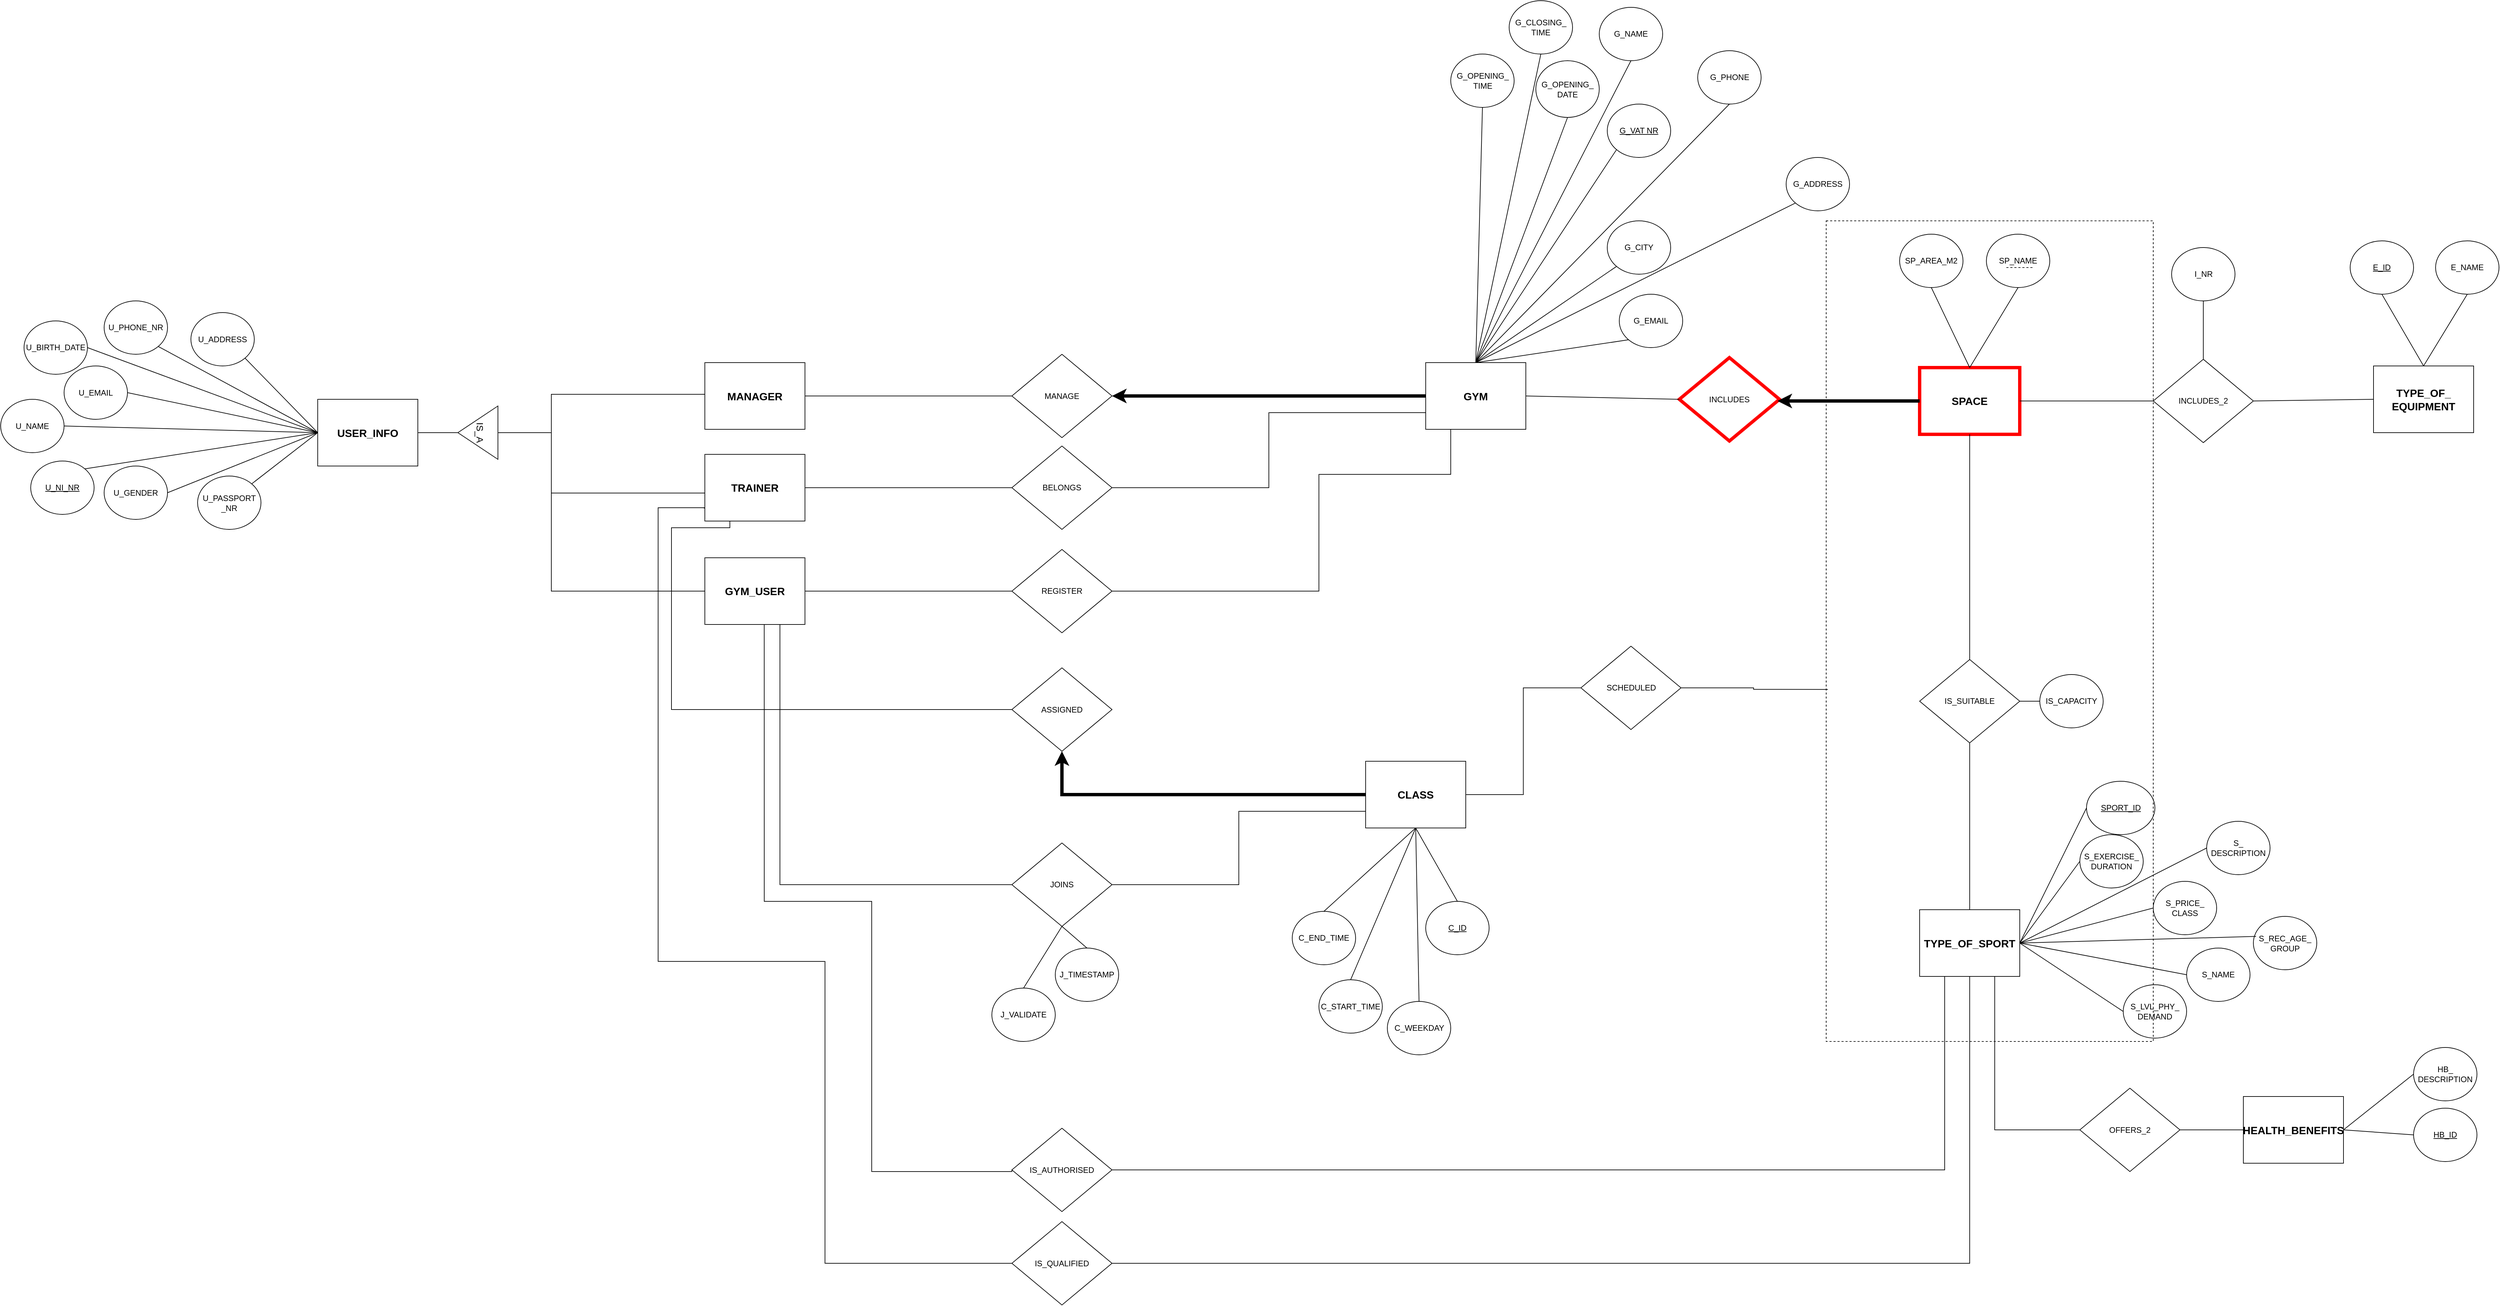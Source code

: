 <mxfile version="15.7.0" type="github"><diagram id="hdg2vdtkORWnQn_9mXNy" name="Page-1"><mxGraphModel dx="3903" dy="1931" grid="1" gridSize="10" guides="1" tooltips="1" connect="1" arrows="1" fold="1" page="1" pageScale="1" pageWidth="827" pageHeight="1169" math="0" shadow="0"><root><mxCell id="0"/><mxCell id="1" parent="0"/><mxCell id="4TRkInArZm3En_-aM4AT-1" value="GYM" style="rounded=0;whiteSpace=wrap;html=1;hachureGap=4;pointerEvents=0;fontSize=16;fontStyle=1" parent="1" vertex="1"><mxGeometry x="460" y="142.5" width="150" height="100" as="geometry"/></mxCell><mxCell id="4TRkInArZm3En_-aM4AT-2" value="MANAGE" style="rhombus;whiteSpace=wrap;html=1;hachureGap=4;pointerEvents=0;" parent="1" vertex="1"><mxGeometry x="-160" y="130" width="150" height="125" as="geometry"/></mxCell><mxCell id="4TRkInArZm3En_-aM4AT-5" value="MANAGER" style="rounded=0;whiteSpace=wrap;html=1;hachureGap=4;pointerEvents=0;direction=south;fontSize=16;fontStyle=1" parent="1" vertex="1"><mxGeometry x="-620" y="142.5" width="150" height="100" as="geometry"/></mxCell><mxCell id="4TRkInArZm3En_-aM4AT-6" value="&lt;u&gt;U_NI_NR&lt;/u&gt;" style="ellipse;whiteSpace=wrap;html=1;hachureGap=4;pointerEvents=0;autosize=0;" parent="1" vertex="1"><mxGeometry x="-1630" y="290" width="95" height="80" as="geometry"/></mxCell><mxCell id="4TRkInArZm3En_-aM4AT-10" value="U_PASSPORT&lt;br&gt;_NR" style="ellipse;whiteSpace=wrap;html=1;hachureGap=4;pointerEvents=0;autosize=0;" parent="1" vertex="1"><mxGeometry x="-1380" y="312.5" width="95" height="80" as="geometry"/></mxCell><mxCell id="4TRkInArZm3En_-aM4AT-11" value="U_EMAIL" style="ellipse;whiteSpace=wrap;html=1;hachureGap=4;pointerEvents=0;autosize=0;" parent="1" vertex="1"><mxGeometry x="-1580" y="147.5" width="95" height="80" as="geometry"/></mxCell><mxCell id="4TRkInArZm3En_-aM4AT-13" value="U_NAME" style="ellipse;whiteSpace=wrap;html=1;hachureGap=4;pointerEvents=0;autosize=0;" parent="1" vertex="1"><mxGeometry x="-1675" y="197.5" width="95" height="80" as="geometry"/></mxCell><mxCell id="4TRkInArZm3En_-aM4AT-17" value="U_GENDER" style="ellipse;whiteSpace=wrap;html=1;hachureGap=4;pointerEvents=0;autosize=0;" parent="1" vertex="1"><mxGeometry x="-1520" y="297.5" width="95" height="80" as="geometry"/></mxCell><mxCell id="4TRkInArZm3En_-aM4AT-19" value="U_ADDRESS" style="ellipse;whiteSpace=wrap;html=1;hachureGap=4;pointerEvents=0;autosize=0;" parent="1" vertex="1"><mxGeometry x="-1390" y="67.5" width="95" height="80" as="geometry"/></mxCell><mxCell id="4TRkInArZm3En_-aM4AT-23" value="U_PHONE_NR" style="ellipse;whiteSpace=wrap;html=1;hachureGap=4;pointerEvents=0;autosize=0;" parent="1" vertex="1"><mxGeometry x="-1520" y="50" width="95" height="80" as="geometry"/></mxCell><mxCell id="4TRkInArZm3En_-aM4AT-26" value="G_ADDRESS" style="ellipse;whiteSpace=wrap;html=1;hachureGap=4;pointerEvents=0;" parent="1" vertex="1"><mxGeometry x="1000" y="-165" width="95" height="80" as="geometry"/></mxCell><mxCell id="4TRkInArZm3En_-aM4AT-29" value="&lt;u&gt;G_VAT NR&lt;/u&gt;" style="ellipse;whiteSpace=wrap;html=1;hachureGap=4;pointerEvents=0;" parent="1" vertex="1"><mxGeometry x="732" y="-245" width="95" height="80" as="geometry"/></mxCell><mxCell id="4TRkInArZm3En_-aM4AT-30" value="G_NAME" style="ellipse;whiteSpace=wrap;html=1;hachureGap=4;pointerEvents=0;" parent="1" vertex="1"><mxGeometry x="720" y="-390" width="95" height="80" as="geometry"/></mxCell><mxCell id="4TRkInArZm3En_-aM4AT-31" value="G_OPENING_&lt;br&gt;DATE" style="ellipse;whiteSpace=wrap;html=1;hachureGap=4;pointerEvents=0;" parent="1" vertex="1"><mxGeometry x="625" y="-310" width="95" height="85" as="geometry"/></mxCell><mxCell id="4TRkInArZm3En_-aM4AT-32" value="G_PHONE" style="ellipse;whiteSpace=wrap;html=1;hachureGap=4;pointerEvents=0;" parent="1" vertex="1"><mxGeometry x="867.5" y="-325" width="95" height="80" as="geometry"/></mxCell><mxCell id="4TRkInArZm3En_-aM4AT-33" value="G_EMAIL" style="ellipse;whiteSpace=wrap;html=1;hachureGap=4;pointerEvents=0;" parent="1" vertex="1"><mxGeometry x="750" y="40" width="95" height="80" as="geometry"/></mxCell><mxCell id="4TRkInArZm3En_-aM4AT-34" value="G_OPENING_&lt;br&gt;TIME" style="ellipse;whiteSpace=wrap;html=1;hachureGap=4;pointerEvents=0;" parent="1" vertex="1"><mxGeometry x="497.5" y="-320" width="95" height="80" as="geometry"/></mxCell><mxCell id="4TRkInArZm3En_-aM4AT-42" value="TYPE_OF_SPORT" style="rounded=0;whiteSpace=wrap;html=1;hachureGap=4;pointerEvents=0;fontSize=16;fontStyle=1" parent="1" vertex="1"><mxGeometry x="1200" y="962.5" width="150" height="100" as="geometry"/></mxCell><mxCell id="4TRkInArZm3En_-aM4AT-43" value="S_NAME" style="ellipse;whiteSpace=wrap;html=1;hachureGap=4;pointerEvents=0;" parent="1" vertex="1"><mxGeometry x="1600" y="1020" width="95" height="80" as="geometry"/></mxCell><mxCell id="4TRkInArZm3En_-aM4AT-44" value="S_&lt;br&gt;DESCRIPTION" style="ellipse;whiteSpace=wrap;html=1;hachureGap=4;pointerEvents=0;" parent="1" vertex="1"><mxGeometry x="1630" y="830" width="95" height="80" as="geometry"/></mxCell><mxCell id="4TRkInArZm3En_-aM4AT-46" value="S_REC_AGE_ GROUP" style="ellipse;whiteSpace=wrap;html=1;hachureGap=4;pointerEvents=0;" parent="1" vertex="1"><mxGeometry x="1700" y="972.5" width="95" height="80" as="geometry"/></mxCell><mxCell id="4TRkInArZm3En_-aM4AT-47" value="S_EXERCISE_ DURATION" style="ellipse;whiteSpace=wrap;html=1;hachureGap=4;pointerEvents=0;" parent="1" vertex="1"><mxGeometry x="1440" y="850" width="95" height="80" as="geometry"/></mxCell><mxCell id="4TRkInArZm3En_-aM4AT-48" value="S_LVL_PHY_&lt;br&gt;DEMAND" style="ellipse;whiteSpace=wrap;html=1;hachureGap=4;pointerEvents=0;" parent="1" vertex="1"><mxGeometry x="1505" y="1075" width="95" height="80" as="geometry"/></mxCell><mxCell id="TNOlmFblQoI8VBXt5ZoZ-1" value="G_CITY" style="ellipse;whiteSpace=wrap;html=1;" parent="1" vertex="1"><mxGeometry x="732" y="-70" width="95" height="80" as="geometry"/></mxCell><mxCell id="TNOlmFblQoI8VBXt5ZoZ-7" value="SPACE" style="rounded=0;whiteSpace=wrap;html=1;strokeWidth=5;strokeColor=#FF0000;fontSize=16;fontStyle=1" parent="1" vertex="1"><mxGeometry x="1200" y="150" width="150" height="100" as="geometry"/></mxCell><mxCell id="TNOlmFblQoI8VBXt5ZoZ-13" value="INCLUDES" style="rhombus;whiteSpace=wrap;html=1;strokeWidth=5;strokeColor=#FF0000;" parent="1" vertex="1"><mxGeometry x="840" y="135" width="150" height="125" as="geometry"/></mxCell><mxCell id="TNOlmFblQoI8VBXt5ZoZ-56" value="TYPE_OF_&lt;br&gt;EQUIPMENT" style="rounded=0;whiteSpace=wrap;html=1;fontSize=16;fontStyle=1" parent="1" vertex="1"><mxGeometry x="1880" y="147.5" width="150" height="100" as="geometry"/></mxCell><mxCell id="TNOlmFblQoI8VBXt5ZoZ-57" value="INCLUDES_2" style="rhombus;whiteSpace=wrap;html=1;" parent="1" vertex="1"><mxGeometry x="1550" y="137.5" width="150" height="125" as="geometry"/></mxCell><mxCell id="TNOlmFblQoI8VBXt5ZoZ-59" value="" style="endArrow=none;html=1;fillColor=#000000;exitX=1;exitY=0.5;exitDx=0;exitDy=0;entryX=0;entryY=0.5;entryDx=0;entryDy=0;" parent="1" source="TNOlmFblQoI8VBXt5ZoZ-57" target="TNOlmFblQoI8VBXt5ZoZ-56" edge="1"><mxGeometry width="50" height="50" relative="1" as="geometry"><mxPoint x="840" y="510" as="sourcePoint"/><mxPoint x="890" y="460" as="targetPoint"/></mxGeometry></mxCell><mxCell id="TNOlmFblQoI8VBXt5ZoZ-60" value="E_NAME" style="ellipse;whiteSpace=wrap;html=1;" parent="1" vertex="1"><mxGeometry x="1973" y="-40" width="95" height="80" as="geometry"/></mxCell><mxCell id="TNOlmFblQoI8VBXt5ZoZ-61" value="I_NR" style="ellipse;whiteSpace=wrap;html=1;" parent="1" vertex="1"><mxGeometry x="1577.5" y="-30" width="95" height="80" as="geometry"/></mxCell><mxCell id="TNOlmFblQoI8VBXt5ZoZ-64" value="" style="endArrow=none;html=1;fillColor=#000000;exitX=0.5;exitY=0;exitDx=0;exitDy=0;entryX=0.5;entryY=1;entryDx=0;entryDy=0;" parent="1" source="TNOlmFblQoI8VBXt5ZoZ-56" target="TNOlmFblQoI8VBXt5ZoZ-60" edge="1"><mxGeometry width="50" height="50" relative="1" as="geometry"><mxPoint x="930" y="510" as="sourcePoint"/><mxPoint x="2090" y="180" as="targetPoint"/></mxGeometry></mxCell><mxCell id="TNOlmFblQoI8VBXt5ZoZ-65" value="" style="endArrow=none;html=1;fillColor=#000000;" parent="1" source="TNOlmFblQoI8VBXt5ZoZ-57" target="TNOlmFblQoI8VBXt5ZoZ-61" edge="1"><mxGeometry width="50" height="50" relative="1" as="geometry"><mxPoint x="930" y="510" as="sourcePoint"/><mxPoint x="980" y="460" as="targetPoint"/></mxGeometry></mxCell><mxCell id="zpkmHXnzWcy7r22Rmnru-5" value="SP_AREA_M2" style="ellipse;whiteSpace=wrap;html=1;" parent="1" vertex="1"><mxGeometry x="1170" y="-50" width="95" height="80" as="geometry"/></mxCell><mxCell id="zpkmHXnzWcy7r22Rmnru-8" value="&lt;u&gt;E_ID&lt;/u&gt;" style="ellipse;whiteSpace=wrap;html=1;" parent="1" vertex="1"><mxGeometry x="1845" y="-40" width="95" height="80" as="geometry"/></mxCell><mxCell id="eBdyAH_MPgxRvwM_sHwe-4" value="" style="edgeStyle=segmentEdgeStyle;endArrow=classic;html=1;rounded=0;entryX=1;entryY=0.5;entryDx=0;entryDy=0;exitX=0;exitY=0.5;exitDx=0;exitDy=0;strokeColor=#000000;strokeWidth=5;startArrow=none;" parent="1" source="4TRkInArZm3En_-aM4AT-1" target="4TRkInArZm3En_-aM4AT-2" edge="1"><mxGeometry width="50" height="50" relative="1" as="geometry"><mxPoint x="550" y="219.41" as="sourcePoint"/><mxPoint x="440" y="219.41" as="targetPoint"/><Array as="points"/></mxGeometry></mxCell><mxCell id="eBdyAH_MPgxRvwM_sHwe-5" value="&lt;u&gt;SPORT_ID&lt;/u&gt;" style="ellipse;whiteSpace=wrap;html=1;hachureGap=4;pointerEvents=0;" parent="1" vertex="1"><mxGeometry x="1450" y="770" width="102.5" height="80" as="geometry"/></mxCell><mxCell id="ZJh7k_RnWvVlNWQJP8Ni-7" value="IS_CAPACITY" style="ellipse;whiteSpace=wrap;html=1;hachureGap=4;pointerEvents=0;" parent="1" vertex="1"><mxGeometry x="1380" y="610" width="95" height="80" as="geometry"/></mxCell><mxCell id="ZJh7k_RnWvVlNWQJP8Ni-8" value="" style="endArrow=none;html=1;fillColor=#000000;exitX=1;exitY=0.5;exitDx=0;exitDy=0;entryX=0;entryY=0.5;entryDx=0;entryDy=0;" parent="1" source="TNOlmFblQoI8VBXt5ZoZ-30" target="ZJh7k_RnWvVlNWQJP8Ni-7" edge="1"><mxGeometry width="50" height="50" relative="1" as="geometry"><mxPoint x="1130" y="440" as="sourcePoint"/><mxPoint x="1130" y="260" as="targetPoint"/></mxGeometry></mxCell><mxCell id="TNOlmFblQoI8VBXt5ZoZ-30" value="IS_SUITABLE" style="rhombus;whiteSpace=wrap;html=1;" parent="1" vertex="1"><mxGeometry x="1200" y="587.5" width="150" height="125" as="geometry"/></mxCell><mxCell id="ZJh7k_RnWvVlNWQJP8Ni-15" value="U_BIRTH_DATE" style="ellipse;whiteSpace=wrap;html=1;hachureGap=4;pointerEvents=0;autosize=0;" parent="1" vertex="1"><mxGeometry x="-1640" y="80" width="95" height="80" as="geometry"/></mxCell><mxCell id="ZJh7k_RnWvVlNWQJP8Ni-18" value="" style="endArrow=none;html=1;sourcePerimeterSpacing=8;targetPerimeterSpacing=8;entryX=1;entryY=0;entryDx=0;entryDy=0;exitX=0.5;exitY=1;exitDx=0;exitDy=0;" parent="1" source="J_9MN064SPP7KZqGjW3G-2" target="4TRkInArZm3En_-aM4AT-10" edge="1"><mxGeometry width="50" height="50" relative="1" as="geometry"><mxPoint x="220" y="607.5" as="sourcePoint"/><mxPoint x="-15" y="390" as="targetPoint"/></mxGeometry></mxCell><mxCell id="ZJh7k_RnWvVlNWQJP8Ni-19" value="" style="endArrow=none;html=1;sourcePerimeterSpacing=8;targetPerimeterSpacing=8;entryX=1;entryY=1;entryDx=0;entryDy=0;exitX=0.5;exitY=1;exitDx=0;exitDy=0;" parent="1" source="J_9MN064SPP7KZqGjW3G-2" target="4TRkInArZm3En_-aM4AT-23" edge="1"><mxGeometry width="50" height="50" relative="1" as="geometry"><mxPoint x="-65.531" y="332" as="sourcePoint"/><mxPoint x="-22.5" y="230" as="targetPoint"/></mxGeometry></mxCell><mxCell id="ZJh7k_RnWvVlNWQJP8Ni-20" value="" style="endArrow=none;html=1;sourcePerimeterSpacing=8;targetPerimeterSpacing=8;entryX=1;entryY=0.5;entryDx=0;entryDy=0;exitX=0.5;exitY=1;exitDx=0;exitDy=0;" parent="1" source="J_9MN064SPP7KZqGjW3G-2" target="ZJh7k_RnWvVlNWQJP8Ni-15" edge="1"><mxGeometry width="50" height="50" relative="1" as="geometry"><mxPoint x="-55.531" y="342" as="sourcePoint"/><mxPoint x="-12.5" y="240" as="targetPoint"/></mxGeometry></mxCell><mxCell id="ZJh7k_RnWvVlNWQJP8Ni-21" value="" style="endArrow=none;html=1;sourcePerimeterSpacing=8;targetPerimeterSpacing=8;entryX=1;entryY=0.5;entryDx=0;entryDy=0;exitX=0.5;exitY=1;exitDx=0;exitDy=0;" parent="1" source="J_9MN064SPP7KZqGjW3G-2" target="4TRkInArZm3En_-aM4AT-11" edge="1"><mxGeometry width="50" height="50" relative="1" as="geometry"><mxPoint x="-45.531" y="352" as="sourcePoint"/><mxPoint x="-2.5" y="250" as="targetPoint"/></mxGeometry></mxCell><mxCell id="ZJh7k_RnWvVlNWQJP8Ni-22" value="" style="endArrow=none;html=1;sourcePerimeterSpacing=8;targetPerimeterSpacing=8;entryX=1;entryY=0.5;entryDx=0;entryDy=0;exitX=0.5;exitY=1;exitDx=0;exitDy=0;" parent="1" source="J_9MN064SPP7KZqGjW3G-2" target="4TRkInArZm3En_-aM4AT-13" edge="1"><mxGeometry width="50" height="50" relative="1" as="geometry"><mxPoint x="-100" y="340" as="sourcePoint"/><mxPoint x="7.5" y="260" as="targetPoint"/></mxGeometry></mxCell><mxCell id="ZJh7k_RnWvVlNWQJP8Ni-23" value="" style="endArrow=none;html=1;sourcePerimeterSpacing=8;targetPerimeterSpacing=8;exitX=0.5;exitY=1;exitDx=0;exitDy=0;entryX=1;entryY=0;entryDx=0;entryDy=0;" parent="1" source="J_9MN064SPP7KZqGjW3G-2" target="4TRkInArZm3En_-aM4AT-6" edge="1"><mxGeometry width="50" height="50" relative="1" as="geometry"><mxPoint x="-25.531" y="372" as="sourcePoint"/><mxPoint x="-1120" y="455" as="targetPoint"/></mxGeometry></mxCell><mxCell id="ZJh7k_RnWvVlNWQJP8Ni-24" value="" style="endArrow=none;html=1;sourcePerimeterSpacing=8;targetPerimeterSpacing=8;exitX=0.5;exitY=1;exitDx=0;exitDy=0;entryX=1;entryY=0.5;entryDx=0;entryDy=0;" parent="1" source="J_9MN064SPP7KZqGjW3G-2" target="4TRkInArZm3En_-aM4AT-17" edge="1"><mxGeometry width="50" height="50" relative="1" as="geometry"><mxPoint x="-15.531" y="382" as="sourcePoint"/><mxPoint x="-76" y="50" as="targetPoint"/></mxGeometry></mxCell><mxCell id="ZJh7k_RnWvVlNWQJP8Ni-25" value="" style="endArrow=none;html=1;sourcePerimeterSpacing=8;targetPerimeterSpacing=8;entryX=1;entryY=1;entryDx=0;entryDy=0;exitX=0.5;exitY=1;exitDx=0;exitDy=0;" parent="1" source="J_9MN064SPP7KZqGjW3G-2" target="4TRkInArZm3En_-aM4AT-19" edge="1"><mxGeometry width="50" height="50" relative="1" as="geometry"><mxPoint x="-5.531" y="392" as="sourcePoint"/><mxPoint x="37.5" y="290" as="targetPoint"/></mxGeometry></mxCell><mxCell id="TNOlmFblQoI8VBXt5ZoZ-3" value="G_CLOSING_&lt;br&gt;TIME" style="ellipse;whiteSpace=wrap;html=1;" parent="1" vertex="1"><mxGeometry x="585" y="-400" width="95" height="80" as="geometry"/></mxCell><mxCell id="ZJh7k_RnWvVlNWQJP8Ni-29" value="" style="endArrow=none;html=1;sourcePerimeterSpacing=8;targetPerimeterSpacing=8;entryX=0.5;entryY=1;entryDx=0;entryDy=0;exitX=0.5;exitY=0;exitDx=0;exitDy=0;" parent="1" source="4TRkInArZm3En_-aM4AT-1" target="4TRkInArZm3En_-aM4AT-31" edge="1"><mxGeometry width="50" height="50" relative="1" as="geometry"><mxPoint x="-90" y="340" as="sourcePoint"/><mxPoint x="4.039" y="228.391" as="targetPoint"/></mxGeometry></mxCell><mxCell id="ZJh7k_RnWvVlNWQJP8Ni-30" value="" style="endArrow=none;html=1;sourcePerimeterSpacing=8;targetPerimeterSpacing=8;entryX=0;entryY=1;entryDx=0;entryDy=0;exitX=0.5;exitY=0;exitDx=0;exitDy=0;" parent="1" source="4TRkInArZm3En_-aM4AT-1" target="4TRkInArZm3En_-aM4AT-26" edge="1"><mxGeometry width="50" height="50" relative="1" as="geometry"><mxPoint x="-80" y="350" as="sourcePoint"/><mxPoint x="14.039" y="238.391" as="targetPoint"/></mxGeometry></mxCell><mxCell id="ZJh7k_RnWvVlNWQJP8Ni-31" value="" style="endArrow=none;html=1;sourcePerimeterSpacing=8;targetPerimeterSpacing=8;entryX=0.5;entryY=1;entryDx=0;entryDy=0;exitX=0.5;exitY=0;exitDx=0;exitDy=0;" parent="1" source="4TRkInArZm3En_-aM4AT-1" target="4TRkInArZm3En_-aM4AT-30" edge="1"><mxGeometry width="50" height="50" relative="1" as="geometry"><mxPoint x="-70" y="360" as="sourcePoint"/><mxPoint x="24.039" y="248.391" as="targetPoint"/></mxGeometry></mxCell><mxCell id="ZJh7k_RnWvVlNWQJP8Ni-32" value="" style="endArrow=none;html=1;sourcePerimeterSpacing=8;targetPerimeterSpacing=8;entryX=0.5;entryY=1;entryDx=0;entryDy=0;exitX=0.5;exitY=0;exitDx=0;exitDy=0;" parent="1" source="4TRkInArZm3En_-aM4AT-1" target="4TRkInArZm3En_-aM4AT-32" edge="1"><mxGeometry width="50" height="50" relative="1" as="geometry"><mxPoint x="-60" y="370" as="sourcePoint"/><mxPoint x="34.039" y="258.391" as="targetPoint"/></mxGeometry></mxCell><mxCell id="ZJh7k_RnWvVlNWQJP8Ni-33" value="" style="endArrow=none;html=1;sourcePerimeterSpacing=8;targetPerimeterSpacing=8;entryX=0.5;entryY=1;entryDx=0;entryDy=0;exitX=0.5;exitY=0;exitDx=0;exitDy=0;" parent="1" source="4TRkInArZm3En_-aM4AT-1" target="4TRkInArZm3En_-aM4AT-34" edge="1"><mxGeometry width="50" height="50" relative="1" as="geometry"><mxPoint x="-50" y="380" as="sourcePoint"/><mxPoint x="44.039" y="268.391" as="targetPoint"/></mxGeometry></mxCell><mxCell id="ZJh7k_RnWvVlNWQJP8Ni-34" value="" style="endArrow=none;html=1;sourcePerimeterSpacing=8;targetPerimeterSpacing=8;entryX=0;entryY=1;entryDx=0;entryDy=0;exitX=0.5;exitY=0;exitDx=0;exitDy=0;" parent="1" source="4TRkInArZm3En_-aM4AT-1" target="4TRkInArZm3En_-aM4AT-29" edge="1"><mxGeometry width="50" height="50" relative="1" as="geometry"><mxPoint x="-40" y="390" as="sourcePoint"/><mxPoint x="54.039" y="278.391" as="targetPoint"/></mxGeometry></mxCell><mxCell id="ZJh7k_RnWvVlNWQJP8Ni-35" value="" style="endArrow=none;html=1;sourcePerimeterSpacing=8;targetPerimeterSpacing=8;entryX=0;entryY=1;entryDx=0;entryDy=0;exitX=0.5;exitY=0;exitDx=0;exitDy=0;" parent="1" source="4TRkInArZm3En_-aM4AT-1" target="TNOlmFblQoI8VBXt5ZoZ-1" edge="1"><mxGeometry width="50" height="50" relative="1" as="geometry"><mxPoint x="-30" y="400" as="sourcePoint"/><mxPoint x="64.039" y="288.391" as="targetPoint"/></mxGeometry></mxCell><mxCell id="ZJh7k_RnWvVlNWQJP8Ni-36" value="" style="endArrow=none;html=1;sourcePerimeterSpacing=8;targetPerimeterSpacing=8;entryX=0;entryY=1;entryDx=0;entryDy=0;exitX=0.5;exitY=0;exitDx=0;exitDy=0;" parent="1" source="4TRkInArZm3En_-aM4AT-1" target="4TRkInArZm3En_-aM4AT-33" edge="1"><mxGeometry width="50" height="50" relative="1" as="geometry"><mxPoint x="-20" y="410" as="sourcePoint"/><mxPoint x="74.039" y="298.391" as="targetPoint"/></mxGeometry></mxCell><mxCell id="ZJh7k_RnWvVlNWQJP8Ni-37" value="" style="endArrow=none;html=1;sourcePerimeterSpacing=8;targetPerimeterSpacing=8;entryX=0.5;entryY=1;entryDx=0;entryDy=0;exitX=0.5;exitY=0;exitDx=0;exitDy=0;" parent="1" source="4TRkInArZm3En_-aM4AT-1" target="TNOlmFblQoI8VBXt5ZoZ-3" edge="1"><mxGeometry width="50" height="50" relative="1" as="geometry"><mxPoint x="-10" y="420" as="sourcePoint"/><mxPoint x="84.039" y="308.391" as="targetPoint"/></mxGeometry></mxCell><mxCell id="ZJh7k_RnWvVlNWQJP8Ni-39" value="" style="endArrow=none;html=1;sourcePerimeterSpacing=8;targetPerimeterSpacing=8;entryX=0;entryY=0.5;entryDx=0;entryDy=0;exitX=1;exitY=0.5;exitDx=0;exitDy=0;" parent="1" source="4TRkInArZm3En_-aM4AT-1" target="TNOlmFblQoI8VBXt5ZoZ-13" edge="1"><mxGeometry width="50" height="50" relative="1" as="geometry"><mxPoint y="430" as="sourcePoint"/><mxPoint x="94.039" y="318.391" as="targetPoint"/></mxGeometry></mxCell><mxCell id="ZJh7k_RnWvVlNWQJP8Ni-41" value="" style="edgeStyle=segmentEdgeStyle;endArrow=classic;html=1;rounded=0;exitX=0;exitY=0.5;exitDx=0;exitDy=0;strokeColor=#000000;strokeWidth=5;startArrow=none;" parent="1" source="TNOlmFblQoI8VBXt5ZoZ-7" target="TNOlmFblQoI8VBXt5ZoZ-13" edge="1"><mxGeometry width="50" height="50" relative="1" as="geometry"><mxPoint x="1220" y="381.79" as="sourcePoint"/><mxPoint x="1030" y="381.79" as="targetPoint"/><Array as="points"/></mxGeometry></mxCell><mxCell id="ZJh7k_RnWvVlNWQJP8Ni-43" value="" style="endArrow=none;html=1;sourcePerimeterSpacing=8;targetPerimeterSpacing=8;entryX=0.5;entryY=1;entryDx=0;entryDy=0;exitX=0.5;exitY=0;exitDx=0;exitDy=0;" parent="1" source="TNOlmFblQoI8VBXt5ZoZ-7" target="zpkmHXnzWcy7r22Rmnru-5" edge="1"><mxGeometry width="50" height="50" relative="1" as="geometry"><mxPoint x="555" y="342.5" as="sourcePoint"/><mxPoint x="342.5" y="105" as="targetPoint"/></mxGeometry></mxCell><mxCell id="ZJh7k_RnWvVlNWQJP8Ni-44" value="" style="endArrow=none;html=1;sourcePerimeterSpacing=8;targetPerimeterSpacing=8;entryX=0.5;entryY=1;entryDx=0;entryDy=0;exitX=0.5;exitY=0;exitDx=0;exitDy=0;" parent="1" source="TNOlmFblQoI8VBXt5ZoZ-7" target="GAJ-hxF9hq5HiU7WZVeW-1" edge="1"><mxGeometry width="50" height="50" relative="1" as="geometry"><mxPoint x="1285" y="160" as="sourcePoint"/><mxPoint x="1340" y="30.0" as="targetPoint"/></mxGeometry></mxCell><mxCell id="ZJh7k_RnWvVlNWQJP8Ni-45" value="" style="endArrow=none;html=1;rounded=0;fontSize=16;fontColor=#FF0000;edgeStyle=orthogonalEdgeStyle;exitX=1;exitY=0.5;exitDx=0;exitDy=0;entryX=0;entryY=0.5;entryDx=0;entryDy=0;" parent="1" source="TNOlmFblQoI8VBXt5ZoZ-7" target="TNOlmFblQoI8VBXt5ZoZ-57" edge="1"><mxGeometry width="50" height="50" relative="1" as="geometry"><mxPoint x="1400" y="290" as="sourcePoint"/><mxPoint x="1630" y="320" as="targetPoint"/></mxGeometry></mxCell><mxCell id="ZJh7k_RnWvVlNWQJP8Ni-46" value="" style="endArrow=none;html=1;fillColor=#000000;exitX=0.5;exitY=0;exitDx=0;exitDy=0;entryX=0.5;entryY=1;entryDx=0;entryDy=0;" parent="1" source="TNOlmFblQoI8VBXt5ZoZ-56" target="zpkmHXnzWcy7r22Rmnru-8" edge="1"><mxGeometry width="50" height="50" relative="1" as="geometry"><mxPoint x="2098.95" y="325.6" as="sourcePoint"/><mxPoint x="2091.999" y="199.978" as="targetPoint"/></mxGeometry></mxCell><mxCell id="ZJh7k_RnWvVlNWQJP8Ni-51" value="" style="endArrow=none;html=1;fillColor=#000000;exitX=0;exitY=0.5;exitDx=0;exitDy=0;entryX=1;entryY=0.5;entryDx=0;entryDy=0;" parent="1" source="4TRkInArZm3En_-aM4AT-48" target="4TRkInArZm3En_-aM4AT-42" edge="1"><mxGeometry width="50" height="50" relative="1" as="geometry"><mxPoint x="1360" y="572.5" as="sourcePoint"/><mxPoint x="1420" y="572.5" as="targetPoint"/></mxGeometry></mxCell><mxCell id="ZJh7k_RnWvVlNWQJP8Ni-52" value="" style="endArrow=none;html=1;fillColor=#000000;exitX=0;exitY=0.5;exitDx=0;exitDy=0;entryX=1;entryY=0.5;entryDx=0;entryDy=0;" parent="1" source="4TRkInArZm3En_-aM4AT-43" target="4TRkInArZm3En_-aM4AT-42" edge="1"><mxGeometry width="50" height="50" relative="1" as="geometry"><mxPoint x="805" y="1000" as="sourcePoint"/><mxPoint x="995" y="950" as="targetPoint"/></mxGeometry></mxCell><mxCell id="ZJh7k_RnWvVlNWQJP8Ni-53" value="" style="endArrow=none;html=1;fillColor=#000000;exitX=0;exitY=0.5;exitDx=0;exitDy=0;entryX=1;entryY=0.5;entryDx=0;entryDy=0;" parent="1" source="4TRkInArZm3En_-aM4AT-44" target="4TRkInArZm3En_-aM4AT-42" edge="1"><mxGeometry width="50" height="50" relative="1" as="geometry"><mxPoint x="815" y="1010" as="sourcePoint"/><mxPoint x="980" y="940" as="targetPoint"/></mxGeometry></mxCell><mxCell id="ZJh7k_RnWvVlNWQJP8Ni-54" value="" style="endArrow=none;html=1;fillColor=#000000;entryX=1;entryY=0.5;entryDx=0;entryDy=0;exitX=0;exitY=0.5;exitDx=0;exitDy=0;" parent="1" source="eBdyAH_MPgxRvwM_sHwe-5" target="4TRkInArZm3En_-aM4AT-42" edge="1"><mxGeometry width="50" height="50" relative="1" as="geometry"><mxPoint x="1780" y="815" as="sourcePoint"/><mxPoint x="1015" y="970" as="targetPoint"/></mxGeometry></mxCell><mxCell id="ZJh7k_RnWvVlNWQJP8Ni-55" value="" style="endArrow=none;html=1;fillColor=#000000;exitX=0;exitY=0.5;exitDx=0;exitDy=0;entryX=1;entryY=0.5;entryDx=0;entryDy=0;" parent="1" source="4TRkInArZm3En_-aM4AT-47" target="4TRkInArZm3En_-aM4AT-42" edge="1"><mxGeometry width="50" height="50" relative="1" as="geometry"><mxPoint x="835" y="1030" as="sourcePoint"/><mxPoint x="980" y="940" as="targetPoint"/></mxGeometry></mxCell><mxCell id="ZJh7k_RnWvVlNWQJP8Ni-56" value="" style="endArrow=none;html=1;fillColor=#000000;exitX=0.042;exitY=0.375;exitDx=0;exitDy=0;exitPerimeter=0;entryX=1;entryY=0.5;entryDx=0;entryDy=0;" parent="1" source="4TRkInArZm3En_-aM4AT-46" target="4TRkInArZm3En_-aM4AT-42" edge="1"><mxGeometry width="50" height="50" relative="1" as="geometry"><mxPoint x="845" y="1040" as="sourcePoint"/><mxPoint x="1450" y="1028" as="targetPoint"/></mxGeometry></mxCell><mxCell id="ZJh7k_RnWvVlNWQJP8Ni-60" value="" style="endArrow=none;html=1;rounded=0;fontSize=16;fontColor=#FF0000;edgeStyle=orthogonalEdgeStyle;entryX=0.5;entryY=1;entryDx=0;entryDy=0;" parent="1" source="4TRkInArZm3En_-aM4AT-42" target="TNOlmFblQoI8VBXt5ZoZ-30" edge="1"><mxGeometry width="50" height="50" relative="1" as="geometry"><mxPoint x="677.5" y="805" as="sourcePoint"/><mxPoint x="920" y="900" as="targetPoint"/></mxGeometry></mxCell><mxCell id="GAJ-hxF9hq5HiU7WZVeW-1" value="SP_NAME" style="ellipse;whiteSpace=wrap;html=1;" parent="1" vertex="1"><mxGeometry x="1300" y="-50" width="95" height="80" as="geometry"/></mxCell><mxCell id="GAJ-hxF9hq5HiU7WZVeW-2" value="" style="endArrow=none;dashed=1;html=1;rounded=0;" parent="1" edge="1"><mxGeometry width="50" height="50" relative="1" as="geometry"><mxPoint x="1330" as="sourcePoint"/><mxPoint x="1370" as="targetPoint"/></mxGeometry></mxCell><mxCell id="J_9MN064SPP7KZqGjW3G-2" value="USER_INFO" style="rounded=0;whiteSpace=wrap;html=1;hachureGap=4;pointerEvents=0;direction=south;fontSize=16;fontStyle=1" parent="1" vertex="1"><mxGeometry x="-1200" y="197.5" width="150" height="100" as="geometry"/></mxCell><mxCell id="J_9MN064SPP7KZqGjW3G-4" value="TRAINER" style="rounded=0;whiteSpace=wrap;html=1;hachureGap=4;pointerEvents=0;direction=south;fontSize=16;fontStyle=1" parent="1" vertex="1"><mxGeometry x="-620" y="280" width="150" height="100" as="geometry"/></mxCell><mxCell id="J_9MN064SPP7KZqGjW3G-5" value="&lt;font style=&quot;font-size: 17px&quot;&gt;&lt;sup&gt;IS_A&lt;/sup&gt;&lt;/font&gt;" style="triangle;whiteSpace=wrap;rotation=-180;horizontal=0;verticalAlign=middle;html=1;" parent="1" vertex="1"><mxGeometry x="-990" y="207.5" width="60" height="80" as="geometry"/></mxCell><mxCell id="J_9MN064SPP7KZqGjW3G-12" value="BELONGS" style="rhombus;whiteSpace=wrap;html=1;hachureGap=4;pointerEvents=0;" parent="1" vertex="1"><mxGeometry x="-160" y="267.5" width="150" height="125" as="geometry"/></mxCell><mxCell id="J_9MN064SPP7KZqGjW3G-14" value="" style="endArrow=none;html=1;rounded=0;fontSize=16;fontColor=#FF0000;edgeStyle=orthogonalEdgeStyle;entryX=0;entryY=0.75;entryDx=0;entryDy=0;exitX=1;exitY=0.5;exitDx=0;exitDy=0;" parent="1" source="J_9MN064SPP7KZqGjW3G-12" target="4TRkInArZm3En_-aM4AT-1" edge="1"><mxGeometry width="50" height="50" relative="1" as="geometry"><mxPoint x="555" y="442.5" as="sourcePoint"/><mxPoint x="677.5" y="635" as="targetPoint"/></mxGeometry></mxCell><mxCell id="J_9MN064SPP7KZqGjW3G-15" value="CLASS" style="rounded=0;whiteSpace=wrap;html=1;hachureGap=4;pointerEvents=0;direction=south;fontSize=16;fontStyle=1" parent="1" vertex="1"><mxGeometry x="370" y="740" width="150" height="100" as="geometry"/></mxCell><mxCell id="J_9MN064SPP7KZqGjW3G-16" value="GYM_USER" style="rounded=0;whiteSpace=wrap;html=1;hachureGap=4;pointerEvents=0;direction=south;fontSize=16;fontStyle=1" parent="1" vertex="1"><mxGeometry x="-620" y="435" width="150" height="100" as="geometry"/></mxCell><mxCell id="J_9MN064SPP7KZqGjW3G-18" value="ASSIGNED" style="rhombus;whiteSpace=wrap;html=1;hachureGap=4;pointerEvents=0;fillColor=default;strokeColor=default;fontColor=default;" parent="1" vertex="1"><mxGeometry x="-160" y="600" width="150" height="125" as="geometry"/></mxCell><mxCell id="J_9MN064SPP7KZqGjW3G-23" value="SCHEDULED" style="rhombus;whiteSpace=wrap;html=1;hachureGap=4;pointerEvents=0;" parent="1" vertex="1"><mxGeometry x="692.5" y="567.5" width="150" height="125" as="geometry"/></mxCell><mxCell id="J_9MN064SPP7KZqGjW3G-45" value="" style="endArrow=none;html=1;rounded=0;fontSize=16;fontColor=#FF0000;edgeStyle=orthogonalEdgeStyle;entryX=0.5;entryY=0;entryDx=0;entryDy=0;exitX=0;exitY=0.5;exitDx=0;exitDy=0;startArrow=none;" parent="1" source="YYFyP0zHnBZp_gLLp1Qh-2" target="J_9MN064SPP7KZqGjW3G-16" edge="1"><mxGeometry width="50" height="50" relative="1" as="geometry"><mxPoint x="10" y="1360" as="sourcePoint"/><mxPoint x="-205.0" y="875" as="targetPoint"/></mxGeometry></mxCell><mxCell id="J_9MN064SPP7KZqGjW3G-46" value="IS_AUTHORISED" style="rhombus;whiteSpace=wrap;html=1;hachureGap=4;pointerEvents=0;" parent="1" vertex="1"><mxGeometry x="-160" y="1290" width="150" height="125" as="geometry"/></mxCell><mxCell id="J_9MN064SPP7KZqGjW3G-47" value="" style="endArrow=none;html=1;rounded=0;fontSize=16;fontColor=#FF0000;edgeStyle=orthogonalEdgeStyle;entryX=1;entryY=0.5;entryDx=0;entryDy=0;exitX=0.25;exitY=1;exitDx=0;exitDy=0;" parent="1" source="4TRkInArZm3En_-aM4AT-42" target="J_9MN064SPP7KZqGjW3G-46" edge="1"><mxGeometry width="50" height="50" relative="1" as="geometry"><mxPoint x="1240" y="1120" as="sourcePoint"/><mxPoint x="-430.0" y="1250.0" as="targetPoint"/></mxGeometry></mxCell><mxCell id="J_9MN064SPP7KZqGjW3G-50" value="JOINS" style="rhombus;whiteSpace=wrap;html=1;hachureGap=4;pointerEvents=0;" parent="1" vertex="1"><mxGeometry x="-160" y="862.5" width="150" height="125" as="geometry"/></mxCell><mxCell id="J_9MN064SPP7KZqGjW3G-53" value="S_PRICE_&lt;br&gt;CLASS" style="ellipse;whiteSpace=wrap;html=1;hachureGap=4;pointerEvents=0;" parent="1" vertex="1"><mxGeometry x="1550" y="920" width="95" height="80" as="geometry"/></mxCell><mxCell id="J_9MN064SPP7KZqGjW3G-54" value="" style="endArrow=none;html=1;fillColor=#000000;exitX=0;exitY=0.5;exitDx=0;exitDy=0;entryX=1;entryY=0.5;entryDx=0;entryDy=0;" parent="1" source="J_9MN064SPP7KZqGjW3G-53" target="4TRkInArZm3En_-aM4AT-42" edge="1"><mxGeometry width="50" height="50" relative="1" as="geometry"><mxPoint x="815" y="1020.0" as="sourcePoint"/><mxPoint x="995" y="950" as="targetPoint"/></mxGeometry></mxCell><mxCell id="J_9MN064SPP7KZqGjW3G-55" value="C_WEEKDAY" style="ellipse;whiteSpace=wrap;html=1;hachureGap=4;pointerEvents=0;autosize=0;" parent="1" vertex="1"><mxGeometry x="402.5" y="1100" width="95" height="80" as="geometry"/></mxCell><mxCell id="J_9MN064SPP7KZqGjW3G-56" value="C_END_TIME" style="ellipse;whiteSpace=wrap;html=1;hachureGap=4;pointerEvents=0;autosize=0;" parent="1" vertex="1"><mxGeometry x="260" y="965" width="95" height="80" as="geometry"/></mxCell><mxCell id="J_9MN064SPP7KZqGjW3G-57" value="C_START_TIME" style="ellipse;whiteSpace=wrap;html=1;hachureGap=4;pointerEvents=0;autosize=0;" parent="1" vertex="1"><mxGeometry x="300" y="1067.5" width="95" height="80" as="geometry"/></mxCell><mxCell id="J_9MN064SPP7KZqGjW3G-58" value="" style="endArrow=none;html=1;sourcePerimeterSpacing=8;targetPerimeterSpacing=8;entryX=0.5;entryY=0;entryDx=0;entryDy=0;exitX=1;exitY=0.5;exitDx=0;exitDy=0;" parent="1" source="J_9MN064SPP7KZqGjW3G-15" target="J_9MN064SPP7KZqGjW3G-55" edge="1"><mxGeometry width="50" height="50" relative="1" as="geometry"><mxPoint x="-580.0" y="482.5" as="sourcePoint"/><mxPoint x="-685.789" y="748.533" as="targetPoint"/></mxGeometry></mxCell><mxCell id="J_9MN064SPP7KZqGjW3G-59" value="" style="endArrow=none;html=1;sourcePerimeterSpacing=8;targetPerimeterSpacing=8;entryX=0.5;entryY=0;entryDx=0;entryDy=0;exitX=1;exitY=0.5;exitDx=0;exitDy=0;" parent="1" source="J_9MN064SPP7KZqGjW3G-15" target="J_9MN064SPP7KZqGjW3G-57" edge="1"><mxGeometry width="50" height="50" relative="1" as="geometry"><mxPoint x="152.5" y="930" as="sourcePoint"/><mxPoint x="242.5" y="1027.5" as="targetPoint"/></mxGeometry></mxCell><mxCell id="J_9MN064SPP7KZqGjW3G-60" value="" style="endArrow=none;html=1;sourcePerimeterSpacing=8;targetPerimeterSpacing=8;entryX=0.5;entryY=0;entryDx=0;entryDy=0;exitX=1;exitY=0.5;exitDx=0;exitDy=0;" parent="1" source="J_9MN064SPP7KZqGjW3G-15" target="J_9MN064SPP7KZqGjW3G-56" edge="1"><mxGeometry width="50" height="50" relative="1" as="geometry"><mxPoint x="152.5" y="930" as="sourcePoint"/><mxPoint x="237.5" y="1120.0" as="targetPoint"/></mxGeometry></mxCell><mxCell id="J_9MN064SPP7KZqGjW3G-61" value="J_TIMESTAMP" style="ellipse;whiteSpace=wrap;html=1;hachureGap=4;pointerEvents=0;autosize=0;" parent="1" vertex="1"><mxGeometry x="-95" y="1020" width="95" height="80" as="geometry"/></mxCell><mxCell id="J_9MN064SPP7KZqGjW3G-62" value="J_VALIDATE" style="ellipse;whiteSpace=wrap;html=1;hachureGap=4;pointerEvents=0;autosize=0;" parent="1" vertex="1"><mxGeometry x="-190" y="1080" width="95" height="80" as="geometry"/></mxCell><mxCell id="J_9MN064SPP7KZqGjW3G-63" value="" style="endArrow=none;html=1;sourcePerimeterSpacing=8;targetPerimeterSpacing=8;entryX=0.5;entryY=0;entryDx=0;entryDy=0;exitX=0.5;exitY=1;exitDx=0;exitDy=0;" parent="1" source="J_9MN064SPP7KZqGjW3G-50" target="J_9MN064SPP7KZqGjW3G-61" edge="1"><mxGeometry width="50" height="50" relative="1" as="geometry"><mxPoint x="152.5" y="930" as="sourcePoint"/><mxPoint x="142.5" y="1060.0" as="targetPoint"/></mxGeometry></mxCell><mxCell id="J_9MN064SPP7KZqGjW3G-64" value="" style="endArrow=none;html=1;sourcePerimeterSpacing=8;targetPerimeterSpacing=8;entryX=0.5;entryY=0;entryDx=0;entryDy=0;exitX=0.5;exitY=1;exitDx=0;exitDy=0;" parent="1" source="J_9MN064SPP7KZqGjW3G-50" target="J_9MN064SPP7KZqGjW3G-62" edge="1"><mxGeometry width="50" height="50" relative="1" as="geometry"><mxPoint x="162.5" y="940" as="sourcePoint"/><mxPoint x="152.5" y="1070.0" as="targetPoint"/></mxGeometry></mxCell><mxCell id="J_9MN064SPP7KZqGjW3G-67" value="" style="endArrow=none;html=1;rounded=0;fontSize=16;fontColor=#FF0000;edgeStyle=orthogonalEdgeStyle;entryX=0.5;entryY=0;entryDx=0;entryDy=0;" parent="1" target="TNOlmFblQoI8VBXt5ZoZ-30" edge="1"><mxGeometry width="50" height="50" relative="1" as="geometry"><mxPoint x="1275" y="250" as="sourcePoint"/><mxPoint x="600" y="812.5" as="targetPoint"/><Array as="points"><mxPoint x="1275" y="460"/><mxPoint x="1275" y="460"/></Array></mxGeometry></mxCell><mxCell id="J_9MN064SPP7KZqGjW3G-73" value="" style="endArrow=none;html=1;rounded=0;fontSize=16;fontColor=#FF0000;edgeStyle=orthogonalEdgeStyle;entryX=0;entryY=0.5;entryDx=0;entryDy=0;exitX=0.5;exitY=0;exitDx=0;exitDy=0;" parent="1" source="J_9MN064SPP7KZqGjW3G-4" target="J_9MN064SPP7KZqGjW3G-12" edge="1"><mxGeometry width="50" height="50" relative="1" as="geometry"><mxPoint x="-105" y="432.5" as="sourcePoint"/><mxPoint x="-215" y="740" as="targetPoint"/></mxGeometry></mxCell><mxCell id="XjP9Z245DTy76A4LOe0p-2" value="" style="endArrow=none;html=1;rounded=0;fontSize=16;fontColor=#FF0000;edgeStyle=orthogonalEdgeStyle;exitX=0;exitY=0.5;exitDx=0;exitDy=0;entryX=0.5;entryY=1;entryDx=0;entryDy=0;" parent="1" source="J_9MN064SPP7KZqGjW3G-5" target="J_9MN064SPP7KZqGjW3G-16" edge="1"><mxGeometry width="50" height="50" relative="1" as="geometry"><mxPoint x="-330.0" y="260" as="sourcePoint"/><mxPoint x="-180.0" y="382.5" as="targetPoint"/><Array as="points"><mxPoint x="-850" y="247"/></Array></mxGeometry></mxCell><mxCell id="YYFyP0zHnBZp_gLLp1Qh-4" value="" style="edgeStyle=segmentEdgeStyle;endArrow=classic;html=1;rounded=0;exitX=0.5;exitY=1;exitDx=0;exitDy=0;strokeColor=#000000;strokeWidth=5;startArrow=none;labelBackgroundColor=default;fontColor=default;" parent="1" source="J_9MN064SPP7KZqGjW3G-15" target="J_9MN064SPP7KZqGjW3G-18" edge="1"><mxGeometry width="50" height="50" relative="1" as="geometry"><mxPoint x="30" y="870" as="sourcePoint"/><mxPoint x="-225" y="855" as="targetPoint"/><Array as="points"/></mxGeometry></mxCell><mxCell id="YYFyP0zHnBZp_gLLp1Qh-9" value="" style="endArrow=none;html=1;rounded=0;fontSize=16;fontColor=#FF0000;edgeStyle=orthogonalEdgeStyle;entryX=0.5;entryY=1;entryDx=0;entryDy=0;exitX=0;exitY=0.5;exitDx=0;exitDy=0;strokeColor=default;labelBackgroundColor=default;" parent="1" source="J_9MN064SPP7KZqGjW3G-5" target="4TRkInArZm3En_-aM4AT-5" edge="1"><mxGeometry width="50" height="50" relative="1" as="geometry"><mxPoint x="-520" y="247.5" as="sourcePoint"/><mxPoint x="-215" y="740" as="targetPoint"/><Array as="points"><mxPoint x="-850" y="248"/><mxPoint x="-850" y="190"/></Array></mxGeometry></mxCell><mxCell id="YYFyP0zHnBZp_gLLp1Qh-10" value="" style="endArrow=none;html=1;rounded=0;fontSize=16;fontColor=#FF0000;edgeStyle=orthogonalEdgeStyle;exitX=0;exitY=0.5;exitDx=0;exitDy=0;strokeColor=default;labelBackgroundColor=default;entryX=0.5;entryY=1;entryDx=0;entryDy=0;" parent="1" source="J_9MN064SPP7KZqGjW3G-5" target="J_9MN064SPP7KZqGjW3G-4" edge="1"><mxGeometry width="50" height="50" relative="1" as="geometry"><mxPoint x="-520" y="247.5" as="sourcePoint"/><mxPoint x="-580" y="350" as="targetPoint"/><Array as="points"><mxPoint x="-850" y="248"/><mxPoint x="-850" y="338"/></Array></mxGeometry></mxCell><mxCell id="8N7jD8lyXNaNvRk3-xU_-1" value="" style="endArrow=none;html=1;rounded=0;fontSize=16;fontColor=#FF0000;edgeStyle=orthogonalEdgeStyle;strokeColor=default;labelBackgroundColor=default;entryX=0;entryY=0.5;entryDx=0;entryDy=0;exitX=0.81;exitY=1.007;exitDx=0;exitDy=0;exitPerimeter=0;" parent="1" source="J_9MN064SPP7KZqGjW3G-4" target="8N7jD8lyXNaNvRk3-xU_-2" edge="1"><mxGeometry width="50" height="50" relative="1" as="geometry"><mxPoint x="-660" y="360" as="sourcePoint"/><mxPoint x="-370" y="1810" as="targetPoint"/><Array as="points"><mxPoint x="-690" y="360"/><mxPoint x="-690" y="1040"/><mxPoint x="-440" y="1040"/><mxPoint x="-440" y="1493"/></Array></mxGeometry></mxCell><mxCell id="8N7jD8lyXNaNvRk3-xU_-2" value="IS_QUALIFIED" style="rhombus;whiteSpace=wrap;html=1;hachureGap=4;pointerEvents=0;fillColor=default;strokeColor=default;fontColor=default;" parent="1" vertex="1"><mxGeometry x="-160" y="1430" width="150" height="125" as="geometry"/></mxCell><mxCell id="8N7jD8lyXNaNvRk3-xU_-3" value="" style="endArrow=none;html=1;rounded=0;fontSize=16;fontColor=#FF0000;edgeStyle=orthogonalEdgeStyle;strokeColor=default;labelBackgroundColor=default;entryX=1;entryY=0.5;entryDx=0;entryDy=0;exitX=0.5;exitY=1;exitDx=0;exitDy=0;" parent="1" source="4TRkInArZm3En_-aM4AT-42" target="8N7jD8lyXNaNvRk3-xU_-2" edge="1"><mxGeometry width="50" height="50" relative="1" as="geometry"><mxPoint x="1300" y="1120" as="sourcePoint"/><mxPoint x="60" y="1480" as="targetPoint"/><Array as="points"><mxPoint x="1275" y="1493"/></Array></mxGeometry></mxCell><mxCell id="8N7jD8lyXNaNvRk3-xU_-4" value="&lt;u&gt;C_ID&lt;/u&gt;" style="ellipse;whiteSpace=wrap;html=1;hachureGap=4;pointerEvents=0;autosize=0;fillColor=default;strokeColor=default;fontColor=default;" parent="1" vertex="1"><mxGeometry x="460" y="950" width="95" height="80" as="geometry"/></mxCell><mxCell id="8N7jD8lyXNaNvRk3-xU_-5" value="" style="endArrow=none;html=1;sourcePerimeterSpacing=8;targetPerimeterSpacing=8;entryX=0.5;entryY=0;entryDx=0;entryDy=0;strokeColor=default;labelBackgroundColor=default;fontColor=default;exitX=1;exitY=0.5;exitDx=0;exitDy=0;" parent="1" source="J_9MN064SPP7KZqGjW3G-15" target="8N7jD8lyXNaNvRk3-xU_-4" edge="1"><mxGeometry width="50" height="50" relative="1" as="geometry"><mxPoint x="105" y="920" as="sourcePoint"/><mxPoint x="210.0" y="1050" as="targetPoint"/></mxGeometry></mxCell><mxCell id="X6-IkyrahAYv3lcu4xYX-1" value="" style="endArrow=none;html=1;rounded=0;fontSize=16;fontColor=#FF0000;edgeStyle=orthogonalEdgeStyle;entryX=0.75;entryY=1;entryDx=0;entryDy=0;exitX=0;exitY=0.5;exitDx=0;exitDy=0;" parent="1" source="53b_XYJxWmYopo7aiz7j-1" target="4TRkInArZm3En_-aM4AT-42" edge="1"><mxGeometry width="50" height="50" relative="1" as="geometry"><mxPoint x="2090" y="1490" as="sourcePoint"/><mxPoint x="1550" y="1695" as="targetPoint"/></mxGeometry></mxCell><mxCell id="X6-IkyrahAYv3lcu4xYX-2" value="HEALTH_BENEFITS" style="rounded=0;whiteSpace=wrap;html=1;hachureGap=4;pointerEvents=0;fontSize=16;fontStyle=1" parent="1" vertex="1"><mxGeometry x="1685" y="1242.5" width="150" height="100" as="geometry"/></mxCell><mxCell id="X6-IkyrahAYv3lcu4xYX-3" value="HB_ID" style="ellipse;whiteSpace=wrap;html=1;hachureGap=4;pointerEvents=0;fontStyle=4" parent="1" vertex="1"><mxGeometry x="1940" y="1260" width="95" height="80" as="geometry"/></mxCell><mxCell id="X6-IkyrahAYv3lcu4xYX-4" value="HB_&lt;br&gt;DESCRIPTION" style="ellipse;whiteSpace=wrap;html=1;hachureGap=4;pointerEvents=0;" parent="1" vertex="1"><mxGeometry x="1940" y="1169" width="95" height="80" as="geometry"/></mxCell><mxCell id="X6-IkyrahAYv3lcu4xYX-5" value="" style="endArrow=none;html=1;fillColor=#000000;exitX=0;exitY=0.5;exitDx=0;exitDy=0;entryX=1;entryY=0.5;entryDx=0;entryDy=0;" parent="1" source="X6-IkyrahAYv3lcu4xYX-4" target="X6-IkyrahAYv3lcu4xYX-2" edge="1"><mxGeometry width="50" height="50" relative="1" as="geometry"><mxPoint x="2110" y="1330" as="sourcePoint"/><mxPoint x="1460" y="1037.5" as="targetPoint"/></mxGeometry></mxCell><mxCell id="X6-IkyrahAYv3lcu4xYX-6" value="" style="endArrow=none;html=1;fillColor=#000000;exitX=0;exitY=0.5;exitDx=0;exitDy=0;entryX=1;entryY=0.5;entryDx=0;entryDy=0;" parent="1" source="X6-IkyrahAYv3lcu4xYX-3" target="X6-IkyrahAYv3lcu4xYX-2" edge="1"><mxGeometry width="50" height="50" relative="1" as="geometry"><mxPoint x="2280.0" y="1640" as="sourcePoint"/><mxPoint x="2190" y="1570" as="targetPoint"/></mxGeometry></mxCell><mxCell id="X6-IkyrahAYv3lcu4xYX-8" value="" style="endArrow=none;html=1;rounded=0;fontSize=16;fontColor=#FF0000;edgeStyle=orthogonalEdgeStyle;exitX=0.5;exitY=0;exitDx=0;exitDy=0;strokeColor=default;labelBackgroundColor=default;entryX=1;entryY=0.5;entryDx=0;entryDy=0;" parent="1" source="J_9MN064SPP7KZqGjW3G-2" target="J_9MN064SPP7KZqGjW3G-5" edge="1"><mxGeometry width="50" height="50" relative="1" as="geometry"><mxPoint x="-1130" y="257.5" as="sourcePoint"/><mxPoint x="-1230" y="270" as="targetPoint"/></mxGeometry></mxCell><mxCell id="X6-IkyrahAYv3lcu4xYX-12" value="" style="endArrow=none;html=1;rounded=0;fontSize=16;fontColor=#FF0000;edgeStyle=orthogonalEdgeStyle;exitX=0.5;exitY=0;exitDx=0;exitDy=0;entryX=0;entryY=0.5;entryDx=0;entryDy=0;" parent="1" source="4TRkInArZm3En_-aM4AT-5" target="4TRkInArZm3En_-aM4AT-2" edge="1"><mxGeometry width="50" height="50" relative="1" as="geometry"><mxPoint x="-460" y="340" as="sourcePoint"/><mxPoint x="-20" y="220" as="targetPoint"/></mxGeometry></mxCell><mxCell id="YYFyP0zHnBZp_gLLp1Qh-2" value="REGISTER" style="rhombus;whiteSpace=wrap;html=1;hachureGap=4;pointerEvents=0;" parent="1" vertex="1"><mxGeometry x="-160" y="422.5" width="150" height="125" as="geometry"/></mxCell><mxCell id="X6-IkyrahAYv3lcu4xYX-13" value="" style="endArrow=none;html=1;rounded=0;fontSize=16;fontColor=#FF0000;edgeStyle=orthogonalEdgeStyle;exitX=0;exitY=0.5;exitDx=0;exitDy=0;entryX=1;entryY=0.407;entryDx=0;entryDy=0;entryPerimeter=0;" parent="1" source="J_9MN064SPP7KZqGjW3G-46" target="J_9MN064SPP7KZqGjW3G-16" edge="1"><mxGeometry width="50" height="50" relative="1" as="geometry"><mxPoint x="530" y="1355" as="sourcePoint"/><mxPoint x="-590" y="600" as="targetPoint"/><Array as="points"><mxPoint x="-370" y="1355"/><mxPoint x="-370" y="950"/><mxPoint x="-531" y="950"/></Array></mxGeometry></mxCell><mxCell id="X6-IkyrahAYv3lcu4xYX-14" value="" style="endArrow=none;html=1;rounded=0;fontSize=16;fontColor=#FF0000;edgeStyle=orthogonalEdgeStyle;entryX=1;entryY=0.5;entryDx=0;entryDy=0;startArrow=none;exitX=0.25;exitY=1;exitDx=0;exitDy=0;" parent="1" source="4TRkInArZm3En_-aM4AT-1" target="YYFyP0zHnBZp_gLLp1Qh-2" edge="1"><mxGeometry width="50" height="50" relative="1" as="geometry"><mxPoint x="480" y="320" as="sourcePoint"/><mxPoint x="30" y="480" as="targetPoint"/><Array as="points"><mxPoint x="498" y="310"/><mxPoint x="300" y="310"/><mxPoint x="300" y="485"/></Array></mxGeometry></mxCell><mxCell id="X6-IkyrahAYv3lcu4xYX-15" value="" style="endArrow=none;html=1;rounded=0;fontSize=16;fontColor=#FF0000;edgeStyle=orthogonalEdgeStyle;exitX=0;exitY=0.5;exitDx=0;exitDy=0;startArrow=none;entryX=1;entryY=0.75;entryDx=0;entryDy=0;" parent="1" source="J_9MN064SPP7KZqGjW3G-18" target="J_9MN064SPP7KZqGjW3G-4" edge="1"><mxGeometry width="50" height="50" relative="1" as="geometry"><mxPoint x="60" y="690" as="sourcePoint"/><mxPoint x="-620" y="400" as="targetPoint"/><Array as="points"><mxPoint x="-670" y="663"/><mxPoint x="-670" y="390"/><mxPoint x="-582" y="390"/></Array></mxGeometry></mxCell><mxCell id="X6-IkyrahAYv3lcu4xYX-17" value="" style="endArrow=none;html=1;rounded=0;fontSize=16;fontColor=#FF0000;edgeStyle=orthogonalEdgeStyle;exitX=0;exitY=0.5;exitDx=0;exitDy=0;startArrow=none;entryX=1;entryY=0.25;entryDx=0;entryDy=0;" parent="1" source="J_9MN064SPP7KZqGjW3G-50" target="J_9MN064SPP7KZqGjW3G-16" edge="1"><mxGeometry width="50" height="50" relative="1" as="geometry"><mxPoint x="-290" y="739.9" as="sourcePoint"/><mxPoint x="-660" y="682.4" as="targetPoint"/></mxGeometry></mxCell><mxCell id="X6-IkyrahAYv3lcu4xYX-19" value="" style="endArrow=none;html=1;rounded=0;fontSize=16;fontColor=#FF0000;edgeStyle=orthogonalEdgeStyle;exitX=1;exitY=0.5;exitDx=0;exitDy=0;entryX=0.75;entryY=1;entryDx=0;entryDy=0;" parent="1" source="J_9MN064SPP7KZqGjW3G-50" target="J_9MN064SPP7KZqGjW3G-15" edge="1"><mxGeometry width="50" height="50" relative="1" as="geometry"><mxPoint y="340" as="sourcePoint"/><mxPoint x="250" y="840" as="targetPoint"/></mxGeometry></mxCell><mxCell id="53b_XYJxWmYopo7aiz7j-1" value="OFFERS_2" style="rhombus;whiteSpace=wrap;html=1;hachureGap=4;pointerEvents=0;" parent="1" vertex="1"><mxGeometry x="1440" y="1230" width="150" height="125" as="geometry"/></mxCell><mxCell id="53b_XYJxWmYopo7aiz7j-2" value="" style="endArrow=none;html=1;rounded=0;fontSize=16;fontColor=#FF0000;edgeStyle=orthogonalEdgeStyle;entryX=1;entryY=0.5;entryDx=0;entryDy=0;" parent="1" source="X6-IkyrahAYv3lcu4xYX-2" target="53b_XYJxWmYopo7aiz7j-1" edge="1"><mxGeometry width="50" height="50" relative="1" as="geometry"><mxPoint x="1650" y="1400" as="sourcePoint"/><mxPoint x="2040" y="720" as="targetPoint"/></mxGeometry></mxCell><mxCell id="tPLMZJdz2gsb1gRVqAN1-2" value="" style="rounded=0;whiteSpace=wrap;html=1;gradientColor=#ffffff;fillColor=none;dashed=1;" parent="1" vertex="1"><mxGeometry x="1060" y="-70" width="490" height="1230" as="geometry"/></mxCell><mxCell id="tPLMZJdz2gsb1gRVqAN1-5" value="" style="endArrow=none;html=1;rounded=0;fontSize=16;fontColor=#FF0000;edgeStyle=orthogonalEdgeStyle;entryX=0;entryY=0.5;entryDx=0;entryDy=0;exitX=0.5;exitY=0;exitDx=0;exitDy=0;" parent="1" source="J_9MN064SPP7KZqGjW3G-15" target="J_9MN064SPP7KZqGjW3G-23" edge="1"><mxGeometry width="50" height="50" relative="1" as="geometry"><mxPoint y="340" as="sourcePoint"/><mxPoint x="470" y="227.5" as="targetPoint"/></mxGeometry></mxCell><mxCell id="tPLMZJdz2gsb1gRVqAN1-6" value="" style="endArrow=none;html=1;rounded=0;fontSize=16;fontColor=#FF0000;edgeStyle=orthogonalEdgeStyle;exitX=1;exitY=0.5;exitDx=0;exitDy=0;entryX=0.005;entryY=0.571;entryDx=0;entryDy=0;entryPerimeter=0;" parent="1" source="J_9MN064SPP7KZqGjW3G-23" target="tPLMZJdz2gsb1gRVqAN1-2" edge="1"><mxGeometry width="50" height="50" relative="1" as="geometry"><mxPoint x="930" y="670" as="sourcePoint"/><mxPoint x="480" y="237.5" as="targetPoint"/></mxGeometry></mxCell></root></mxGraphModel></diagram></mxfile>